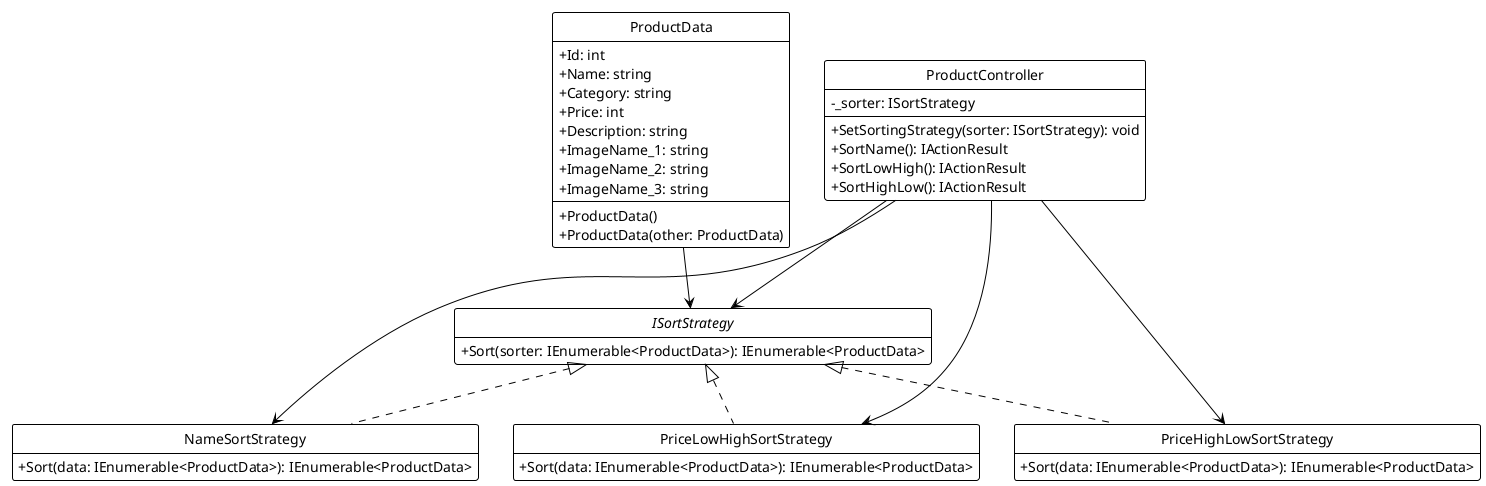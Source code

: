 @startuml
!theme plain
hide circle
hide empty members
skinparam classAttributeIconSize 0

interface ISortStrategy {
    + Sort(sorter: IEnumerable<ProductData>): IEnumerable<ProductData>
}

class NameSortStrategy {
    + Sort(data: IEnumerable<ProductData>): IEnumerable<ProductData>
}

class PriceLowHighSortStrategy {
    + Sort(data: IEnumerable<ProductData>): IEnumerable<ProductData>
}

class PriceHighLowSortStrategy {
    + Sort(data: IEnumerable<ProductData>): IEnumerable<ProductData>
}

class ProductData {
    + Id: int
    + Name: string
    + Category: string
    + Price: int
    + Description: string
    + ImageName_1: string
    + ImageName_2: string
    + ImageName_3: string
    + ProductData()
    + ProductData(other: ProductData)
}

class ProductController {
    - _sorter: ISortStrategy
    + SetSortingStrategy(sorter: ISortStrategy): void
    + SortName(): IActionResult
    + SortLowHigh(): IActionResult
    + SortHighLow(): IActionResult
}

ISortStrategy <|.. NameSortStrategy
ISortStrategy <|.. PriceLowHighSortStrategy
ISortStrategy <|.. PriceHighLowSortStrategy
ProductData --> ISortStrategy
ProductController --> ISortStrategy
ProductController --> NameSortStrategy
ProductController --> PriceLowHighSortStrategy
ProductController --> PriceHighLowSortStrategy

@enduml